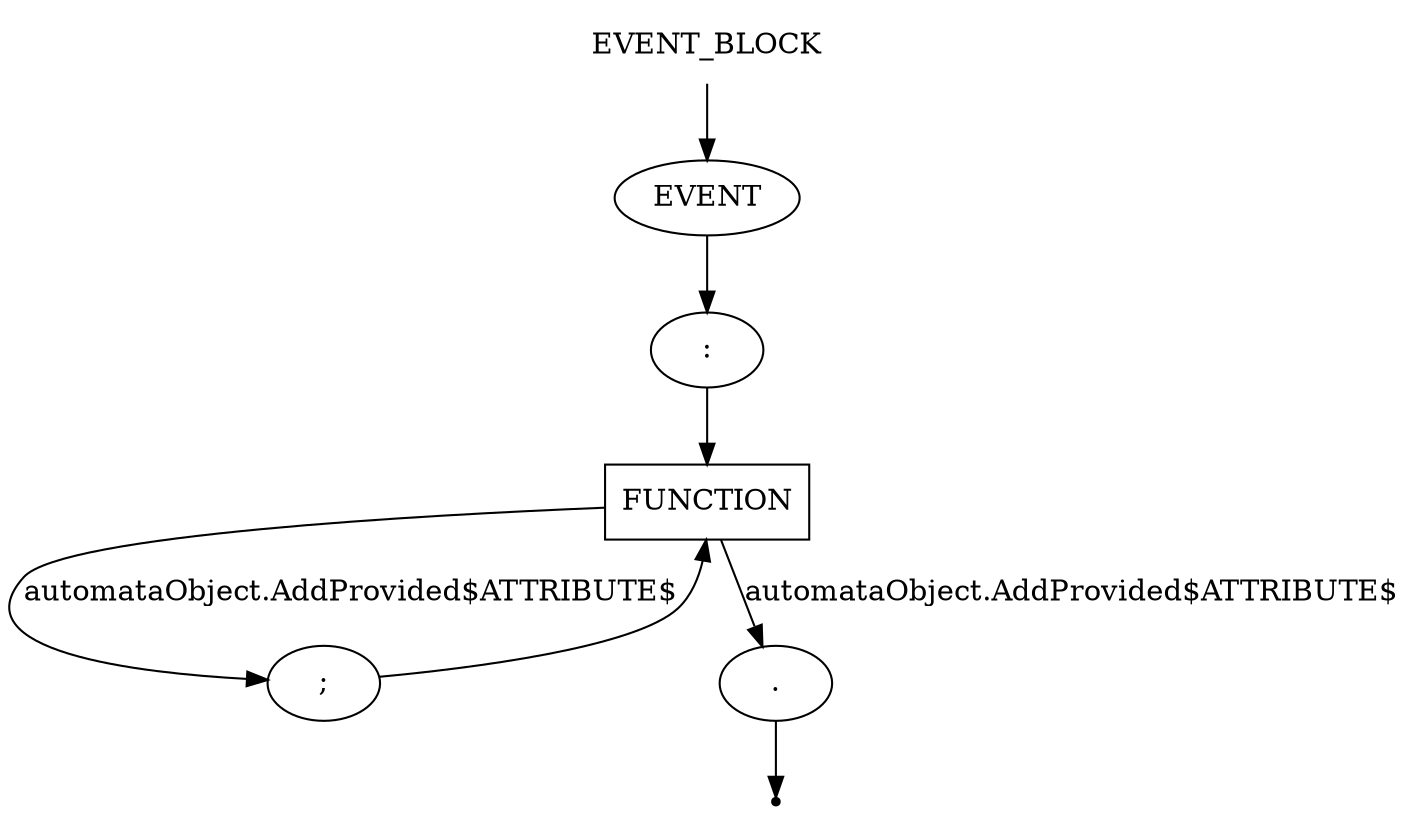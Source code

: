 digraph EVENT_BLOCK {
    start [label=EVENT_BLOCK shape=plaintext]
    A [label=EVENT shape=oval]
    B [label=":" shape=oval]
    C [label=FUNCTION shape=box]
    G [label=";" shape=oval]
    H [label="." shape=oval]
    end [label="" shape=point]
    start -> A
    A -> B
    B -> C
    C -> G [label="automataObject.AddProvided$ATTRIBUTE$"]
    C -> H [label="automataObject.AddProvided$ATTRIBUTE$"]
    G -> C
    H -> end
}
